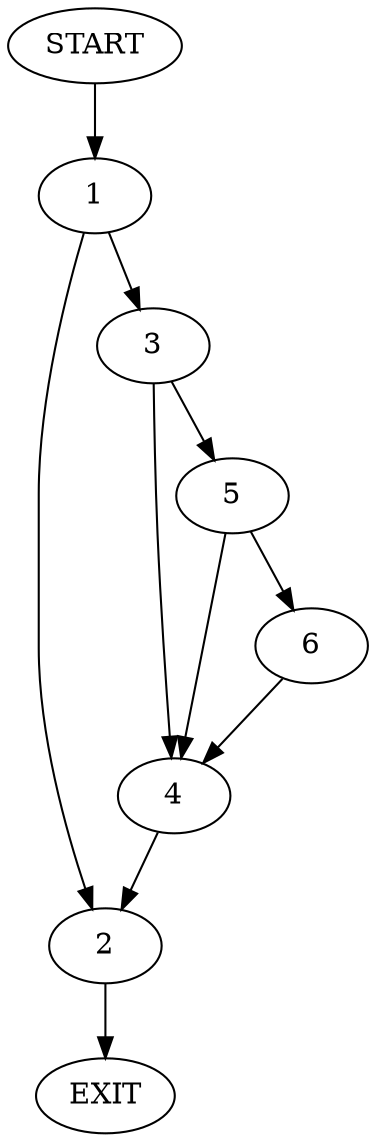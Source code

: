 digraph {
0 [label="START"]
7 [label="EXIT"]
0 -> 1
1 -> 2
1 -> 3
3 -> 4
3 -> 5
2 -> 7
5 -> 6
5 -> 4
4 -> 2
6 -> 4
}
